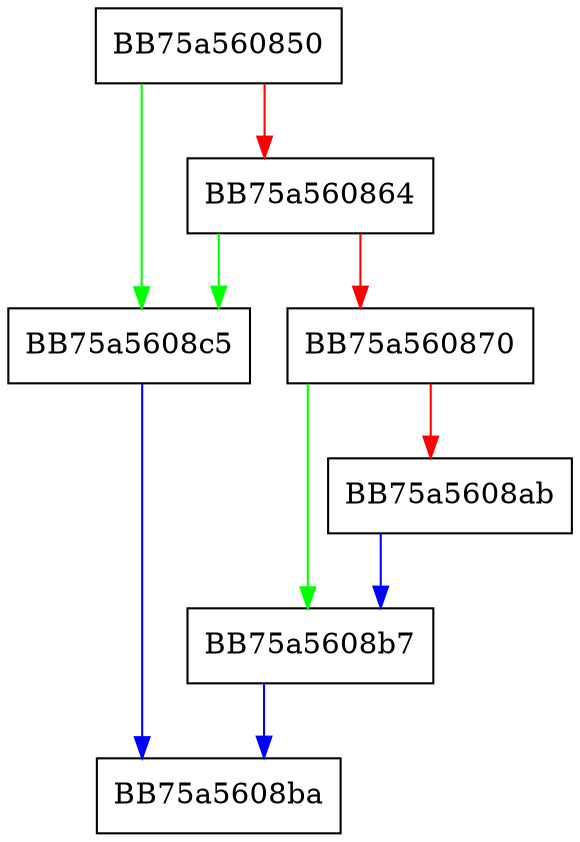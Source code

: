 digraph NTDLL_DLL_ThrdMgr_GetCurrentThreadHandle {
  node [shape="box"];
  graph [splines=ortho];
  BB75a560850 -> BB75a5608c5 [color="green"];
  BB75a560850 -> BB75a560864 [color="red"];
  BB75a560864 -> BB75a5608c5 [color="green"];
  BB75a560864 -> BB75a560870 [color="red"];
  BB75a560870 -> BB75a5608b7 [color="green"];
  BB75a560870 -> BB75a5608ab [color="red"];
  BB75a5608ab -> BB75a5608b7 [color="blue"];
  BB75a5608b7 -> BB75a5608ba [color="blue"];
  BB75a5608c5 -> BB75a5608ba [color="blue"];
}